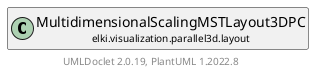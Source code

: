 @startuml
    remove .*\.(Instance|Par|Parameterizer|Factory)$
    set namespaceSeparator none
    hide empty fields
    hide empty methods

    class "<size:14>MultidimensionalScalingMSTLayout3DPC.Par\n<size:10>elki.visualization.parallel3d.layout" as elki.visualization.parallel3d.layout.MultidimensionalScalingMSTLayout3DPC.Par [[MultidimensionalScalingMSTLayout3DPC.Par.html]] {
        +make(): MultidimensionalScalingMSTLayout3DPC
    }

    abstract class "<size:14>AbstractLayout3DPC.Par\n<size:10>elki.visualization.parallel3d.layout" as elki.visualization.parallel3d.layout.AbstractLayout3DPC.Par [[AbstractLayout3DPC.Par.html]]
    class "<size:14>MultidimensionalScalingMSTLayout3DPC\n<size:10>elki.visualization.parallel3d.layout" as elki.visualization.parallel3d.layout.MultidimensionalScalingMSTLayout3DPC [[MultidimensionalScalingMSTLayout3DPC.html]]

    elki.visualization.parallel3d.layout.AbstractLayout3DPC.Par <|-- elki.visualization.parallel3d.layout.MultidimensionalScalingMSTLayout3DPC.Par
    elki.visualization.parallel3d.layout.MultidimensionalScalingMSTLayout3DPC +-- elki.visualization.parallel3d.layout.MultidimensionalScalingMSTLayout3DPC.Par

    center footer UMLDoclet 2.0.19, PlantUML 1.2022.8
@enduml

